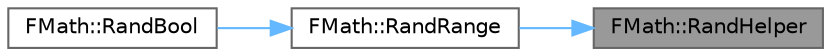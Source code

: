 digraph "FMath::RandHelper"
{
 // INTERACTIVE_SVG=YES
 // LATEX_PDF_SIZE
  bgcolor="transparent";
  edge [fontname=Helvetica,fontsize=10,labelfontname=Helvetica,labelfontsize=10];
  node [fontname=Helvetica,fontsize=10,shape=box,height=0.2,width=0.4];
  rankdir="RL";
  Node1 [id="Node000001",label="FMath::RandHelper",height=0.2,width=0.4,color="gray40", fillcolor="grey60", style="filled", fontcolor="black",tooltip="Helper function for rand implementations."];
  Node1 -> Node2 [id="edge1_Node000001_Node000002",dir="back",color="steelblue1",style="solid",tooltip=" "];
  Node2 [id="Node000002",label="FMath::RandRange",height=0.2,width=0.4,color="grey40", fillcolor="white", style="filled",URL="$dc/d20/structFMath.html#a11a461cca3c8b846dab08102964fadc1",tooltip="Helper function for rand implementations."];
  Node2 -> Node3 [id="edge2_Node000002_Node000003",dir="back",color="steelblue1",style="solid",tooltip=" "];
  Node3 [id="Node000003",label="FMath::RandBool",height=0.2,width=0.4,color="grey40", fillcolor="white", style="filled",URL="$dc/d20/structFMath.html#aff8911ec5efb1c0e7f3d7156c00d7586",tooltip="Util to generate a random boolean."];
}
